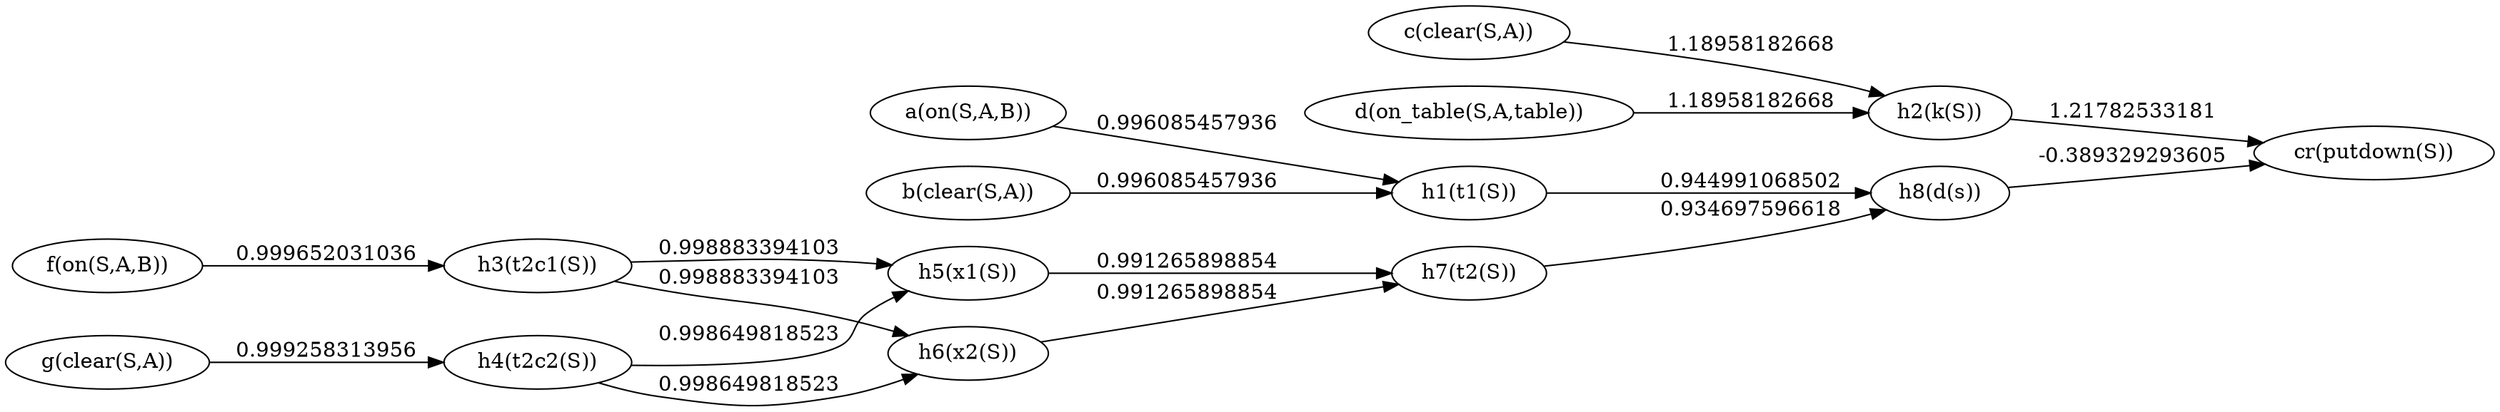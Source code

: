 digraph G {rankdir=LR;
"a(on(S,A,B))"->"h1(t1(S))"[label = 0.996085457936]
"b(clear(S,A))"->"h1(t1(S))"[label = 0.996085457936]
"c(clear(S,A))"->"h2(k(S))"[label = 1.18958182668]
"d(on_table(S,A,table))"->"h2(k(S))"[label = 1.18958182668]
"f(on(S,A,B))"->"h3(t2c1(S))"[label = 0.999652031036]
"g(clear(S,A))"->"h4(t2c2(S))"[label = 0.999258313956]
"h1(t1(S))"->"h8(d(s))"[label = 0.944991068502]
"h2(k(S))"->"cr(putdown(S))"[label = 1.21782533181]
"h3(t2c1(S))"->"h5(x1(S))"[label = 0.998883394103]
"h3(t2c1(S))"->"h6(x2(S))"[label = 0.998883394103]
"h4(t2c2(S))"->"h5(x1(S))"[label = 0.998649818523]
"h4(t2c2(S))"->"h6(x2(S))"[label = 0.998649818523]
"h5(x1(S))"->"h7(t2(S))"[label = 0.991265898854]
"h6(x2(S))"->"h7(t2(S))"[label = 0.991265898854]
"h7(t2(S))"->"h8(d(s))"[label = 0.934697596618]
"h8(d(s))"->"cr(putdown(S))"[label = -0.389329293605]
}